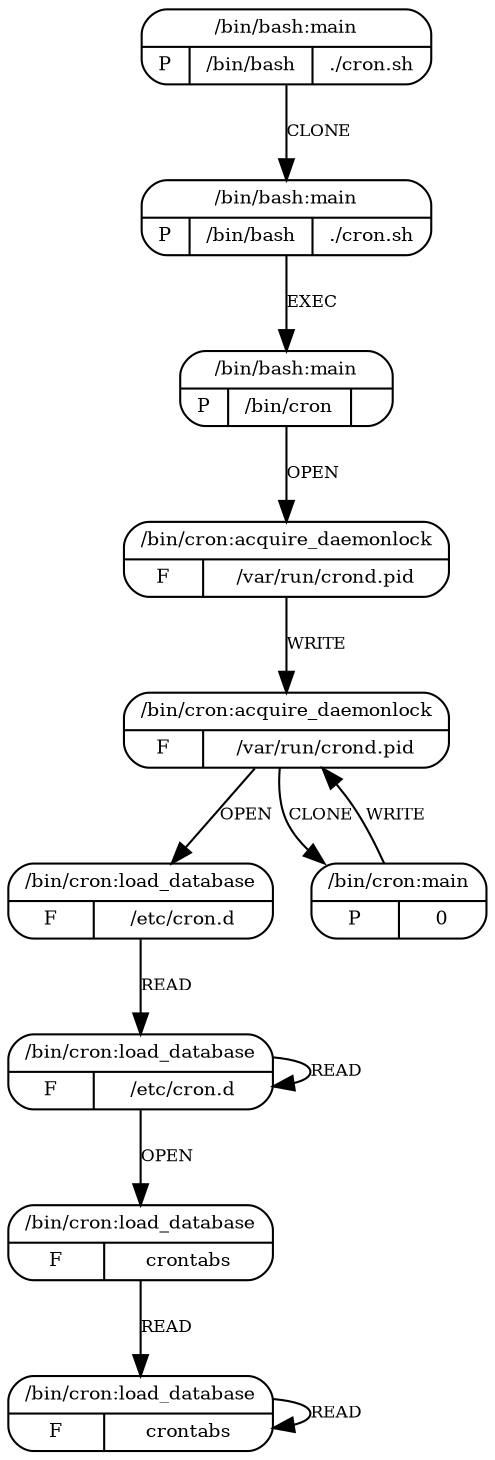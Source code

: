 digraph G {
  4 [shape=Mrecord,
     label="{{/bin/cron:acquire_daemonlock}|{F|{/var/run/crond.pid}}}",
     fontsize=9, ];
  6 [shape=Mrecord, label="{{/bin/cron:load_database}|{F|{/etc/cron.d}}}",
     fontsize=9, ];
  8 [shape=Mrecord, label="{{/bin/cron:load_database}|{F|{crontabs}}}",
     fontsize=9, ];
  9 [shape=Mrecord, label="{{/bin/cron:load_database}|{F|{crontabs}}}",
     fontsize=9, ];
  7 [shape=Mrecord, label="{{/bin/cron:load_database}|{F|{/etc/cron.d}}}",
     fontsize=9, ];
  3 [shape=Mrecord,
     label="{{/bin/cron:acquire_daemonlock}|{F|{/var/run/crond.pid}}}",
     fontsize=9, ];
  5 [shape=Mrecord, label="{{/bin/cron:main}|{P|0}}", fontsize=9, ];
  0 [shape=Mrecord, label="{{/bin/bash:main}|{P|/bin/bash|./cron.sh}}",
     fontsize=9, ];
  1 [shape=Mrecord, label="{{/bin/bash:main}|{P|/bin/bash|./cron.sh}}",
     fontsize=9, ];
  2 [shape=Mrecord, label="{{/bin/bash:main}|{P|/bin/cron|}}", fontsize=9, ];
  
  
  4 -> 6 [label="OPEN", fontsize=8, ];
  4 -> 5 [label="CLONE", fontsize=8, ];
  6 -> 7 [label="READ", fontsize=8, ];
  8 -> 9 [label="READ", fontsize=8, ];
  9 -> 9 [label="READ", fontsize=8, ];
  7 -> 8 [label="OPEN", fontsize=8, ];
  7 -> 7 [label="READ", fontsize=8, ];
  3 -> 4 [label="WRITE", fontsize=8, ];
  5 -> 4 [label="WRITE", fontsize=8, ];
  0 -> 1 [label="CLONE", fontsize=8, ];
  1 -> 2 [label="EXEC", fontsize=8, ];
  2 -> 3 [label="OPEN", fontsize=8, ];
  
  }